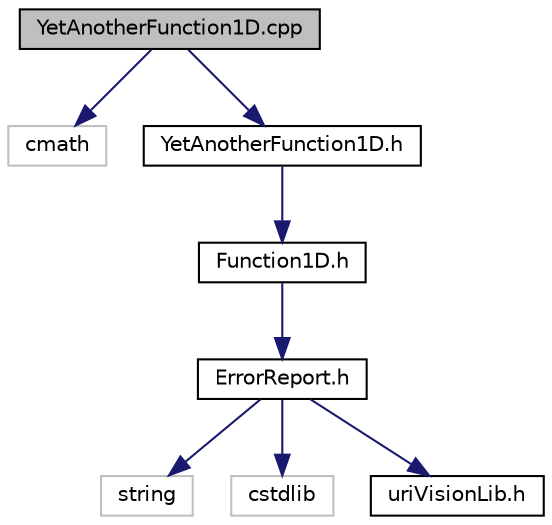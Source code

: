 digraph "YetAnotherFunction1D.cpp"
{
  edge [fontname="Helvetica",fontsize="10",labelfontname="Helvetica",labelfontsize="10"];
  node [fontname="Helvetica",fontsize="10",shape=record];
  Node1 [label="YetAnotherFunction1D.cpp",height=0.2,width=0.4,color="black", fillcolor="grey75", style="filled", fontcolor="black"];
  Node1 -> Node2 [color="midnightblue",fontsize="10",style="solid",fontname="Helvetica"];
  Node2 [label="cmath",height=0.2,width=0.4,color="grey75", fillcolor="white", style="filled"];
  Node1 -> Node3 [color="midnightblue",fontsize="10",style="solid",fontname="Helvetica"];
  Node3 [label="YetAnotherFunction1D.h",height=0.2,width=0.4,color="black", fillcolor="white", style="filled",URL="$YetAnotherFunction1D_8h.html"];
  Node3 -> Node4 [color="midnightblue",fontsize="10",style="solid",fontname="Helvetica"];
  Node4 [label="Function1D.h",height=0.2,width=0.4,color="black", fillcolor="white", style="filled",URL="$Function1D_8h.html"];
  Node4 -> Node5 [color="midnightblue",fontsize="10",style="solid",fontname="Helvetica"];
  Node5 [label="ErrorReport.h",height=0.2,width=0.4,color="black", fillcolor="white", style="filled",URL="$ErrorReport_8h.html"];
  Node5 -> Node6 [color="midnightblue",fontsize="10",style="solid",fontname="Helvetica"];
  Node6 [label="string",height=0.2,width=0.4,color="grey75", fillcolor="white", style="filled"];
  Node5 -> Node7 [color="midnightblue",fontsize="10",style="solid",fontname="Helvetica"];
  Node7 [label="cstdlib",height=0.2,width=0.4,color="grey75", fillcolor="white", style="filled"];
  Node5 -> Node8 [color="midnightblue",fontsize="10",style="solid",fontname="Helvetica"];
  Node8 [label="uriVisionLib.h",height=0.2,width=0.4,color="black", fillcolor="white", style="filled",URL="$uriVisionLib_8h.html"];
}

